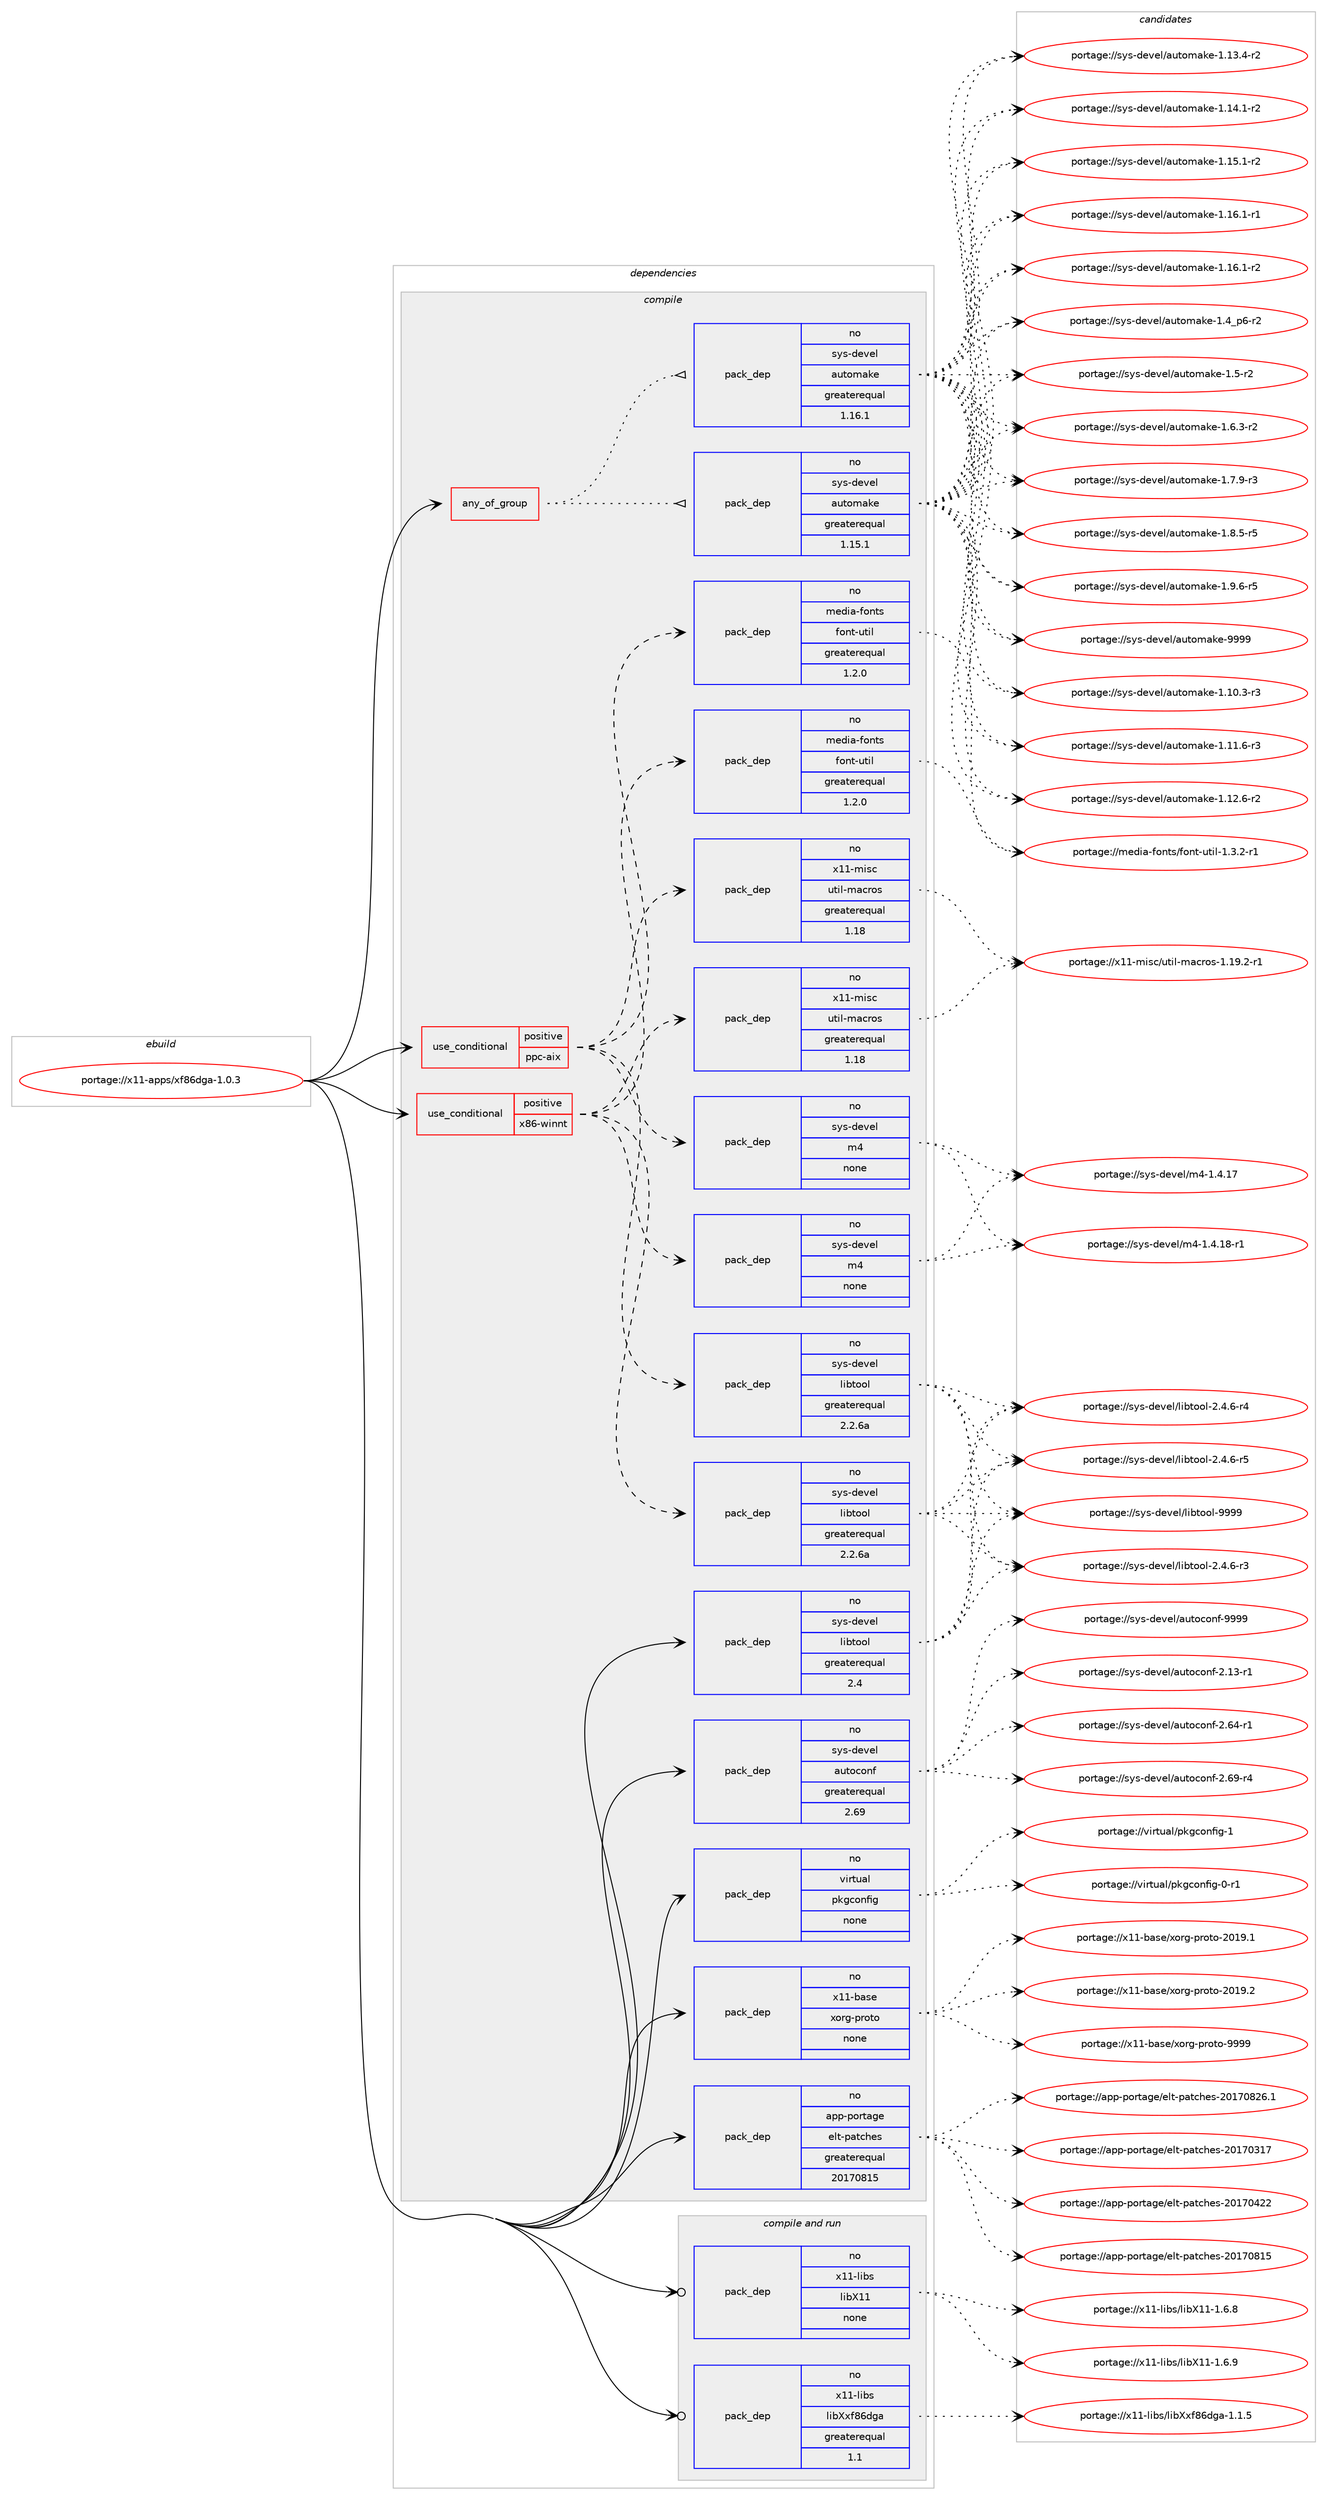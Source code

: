 digraph prolog {

# *************
# Graph options
# *************

newrank=true;
concentrate=true;
compound=true;
graph [rankdir=LR,fontname=Helvetica,fontsize=10,ranksep=1.5];#, ranksep=2.5, nodesep=0.2];
edge  [arrowhead=vee];
node  [fontname=Helvetica,fontsize=10];

# **********
# The ebuild
# **********

subgraph cluster_leftcol {
color=gray;
rank=same;
label=<<i>ebuild</i>>;
id [label="portage://x11-apps/xf86dga-1.0.3", color=red, width=4, href="../x11-apps/xf86dga-1.0.3.svg"];
}

# ****************
# The dependencies
# ****************

subgraph cluster_midcol {
color=gray;
label=<<i>dependencies</i>>;
subgraph cluster_compile {
fillcolor="#eeeeee";
style=filled;
label=<<i>compile</i>>;
subgraph any7668 {
dependency446238 [label=<<TABLE BORDER="0" CELLBORDER="1" CELLSPACING="0" CELLPADDING="4"><TR><TD CELLPADDING="10">any_of_group</TD></TR></TABLE>>, shape=none, color=red];subgraph pack330822 {
dependency446239 [label=<<TABLE BORDER="0" CELLBORDER="1" CELLSPACING="0" CELLPADDING="4" WIDTH="220"><TR><TD ROWSPAN="6" CELLPADDING="30">pack_dep</TD></TR><TR><TD WIDTH="110">no</TD></TR><TR><TD>sys-devel</TD></TR><TR><TD>automake</TD></TR><TR><TD>greaterequal</TD></TR><TR><TD>1.16.1</TD></TR></TABLE>>, shape=none, color=blue];
}
dependency446238:e -> dependency446239:w [weight=20,style="dotted",arrowhead="oinv"];
subgraph pack330823 {
dependency446240 [label=<<TABLE BORDER="0" CELLBORDER="1" CELLSPACING="0" CELLPADDING="4" WIDTH="220"><TR><TD ROWSPAN="6" CELLPADDING="30">pack_dep</TD></TR><TR><TD WIDTH="110">no</TD></TR><TR><TD>sys-devel</TD></TR><TR><TD>automake</TD></TR><TR><TD>greaterequal</TD></TR><TR><TD>1.15.1</TD></TR></TABLE>>, shape=none, color=blue];
}
dependency446238:e -> dependency446240:w [weight=20,style="dotted",arrowhead="oinv"];
}
id:e -> dependency446238:w [weight=20,style="solid",arrowhead="vee"];
subgraph cond107463 {
dependency446241 [label=<<TABLE BORDER="0" CELLBORDER="1" CELLSPACING="0" CELLPADDING="4"><TR><TD ROWSPAN="3" CELLPADDING="10">use_conditional</TD></TR><TR><TD>positive</TD></TR><TR><TD>ppc-aix</TD></TR></TABLE>>, shape=none, color=red];
subgraph pack330824 {
dependency446242 [label=<<TABLE BORDER="0" CELLBORDER="1" CELLSPACING="0" CELLPADDING="4" WIDTH="220"><TR><TD ROWSPAN="6" CELLPADDING="30">pack_dep</TD></TR><TR><TD WIDTH="110">no</TD></TR><TR><TD>sys-devel</TD></TR><TR><TD>libtool</TD></TR><TR><TD>greaterequal</TD></TR><TR><TD>2.2.6a</TD></TR></TABLE>>, shape=none, color=blue];
}
dependency446241:e -> dependency446242:w [weight=20,style="dashed",arrowhead="vee"];
subgraph pack330825 {
dependency446243 [label=<<TABLE BORDER="0" CELLBORDER="1" CELLSPACING="0" CELLPADDING="4" WIDTH="220"><TR><TD ROWSPAN="6" CELLPADDING="30">pack_dep</TD></TR><TR><TD WIDTH="110">no</TD></TR><TR><TD>sys-devel</TD></TR><TR><TD>m4</TD></TR><TR><TD>none</TD></TR><TR><TD></TD></TR></TABLE>>, shape=none, color=blue];
}
dependency446241:e -> dependency446243:w [weight=20,style="dashed",arrowhead="vee"];
subgraph pack330826 {
dependency446244 [label=<<TABLE BORDER="0" CELLBORDER="1" CELLSPACING="0" CELLPADDING="4" WIDTH="220"><TR><TD ROWSPAN="6" CELLPADDING="30">pack_dep</TD></TR><TR><TD WIDTH="110">no</TD></TR><TR><TD>x11-misc</TD></TR><TR><TD>util-macros</TD></TR><TR><TD>greaterequal</TD></TR><TR><TD>1.18</TD></TR></TABLE>>, shape=none, color=blue];
}
dependency446241:e -> dependency446244:w [weight=20,style="dashed",arrowhead="vee"];
subgraph pack330827 {
dependency446245 [label=<<TABLE BORDER="0" CELLBORDER="1" CELLSPACING="0" CELLPADDING="4" WIDTH="220"><TR><TD ROWSPAN="6" CELLPADDING="30">pack_dep</TD></TR><TR><TD WIDTH="110">no</TD></TR><TR><TD>media-fonts</TD></TR><TR><TD>font-util</TD></TR><TR><TD>greaterequal</TD></TR><TR><TD>1.2.0</TD></TR></TABLE>>, shape=none, color=blue];
}
dependency446241:e -> dependency446245:w [weight=20,style="dashed",arrowhead="vee"];
}
id:e -> dependency446241:w [weight=20,style="solid",arrowhead="vee"];
subgraph cond107464 {
dependency446246 [label=<<TABLE BORDER="0" CELLBORDER="1" CELLSPACING="0" CELLPADDING="4"><TR><TD ROWSPAN="3" CELLPADDING="10">use_conditional</TD></TR><TR><TD>positive</TD></TR><TR><TD>x86-winnt</TD></TR></TABLE>>, shape=none, color=red];
subgraph pack330828 {
dependency446247 [label=<<TABLE BORDER="0" CELLBORDER="1" CELLSPACING="0" CELLPADDING="4" WIDTH="220"><TR><TD ROWSPAN="6" CELLPADDING="30">pack_dep</TD></TR><TR><TD WIDTH="110">no</TD></TR><TR><TD>sys-devel</TD></TR><TR><TD>libtool</TD></TR><TR><TD>greaterequal</TD></TR><TR><TD>2.2.6a</TD></TR></TABLE>>, shape=none, color=blue];
}
dependency446246:e -> dependency446247:w [weight=20,style="dashed",arrowhead="vee"];
subgraph pack330829 {
dependency446248 [label=<<TABLE BORDER="0" CELLBORDER="1" CELLSPACING="0" CELLPADDING="4" WIDTH="220"><TR><TD ROWSPAN="6" CELLPADDING="30">pack_dep</TD></TR><TR><TD WIDTH="110">no</TD></TR><TR><TD>sys-devel</TD></TR><TR><TD>m4</TD></TR><TR><TD>none</TD></TR><TR><TD></TD></TR></TABLE>>, shape=none, color=blue];
}
dependency446246:e -> dependency446248:w [weight=20,style="dashed",arrowhead="vee"];
subgraph pack330830 {
dependency446249 [label=<<TABLE BORDER="0" CELLBORDER="1" CELLSPACING="0" CELLPADDING="4" WIDTH="220"><TR><TD ROWSPAN="6" CELLPADDING="30">pack_dep</TD></TR><TR><TD WIDTH="110">no</TD></TR><TR><TD>x11-misc</TD></TR><TR><TD>util-macros</TD></TR><TR><TD>greaterequal</TD></TR><TR><TD>1.18</TD></TR></TABLE>>, shape=none, color=blue];
}
dependency446246:e -> dependency446249:w [weight=20,style="dashed",arrowhead="vee"];
subgraph pack330831 {
dependency446250 [label=<<TABLE BORDER="0" CELLBORDER="1" CELLSPACING="0" CELLPADDING="4" WIDTH="220"><TR><TD ROWSPAN="6" CELLPADDING="30">pack_dep</TD></TR><TR><TD WIDTH="110">no</TD></TR><TR><TD>media-fonts</TD></TR><TR><TD>font-util</TD></TR><TR><TD>greaterequal</TD></TR><TR><TD>1.2.0</TD></TR></TABLE>>, shape=none, color=blue];
}
dependency446246:e -> dependency446250:w [weight=20,style="dashed",arrowhead="vee"];
}
id:e -> dependency446246:w [weight=20,style="solid",arrowhead="vee"];
subgraph pack330832 {
dependency446251 [label=<<TABLE BORDER="0" CELLBORDER="1" CELLSPACING="0" CELLPADDING="4" WIDTH="220"><TR><TD ROWSPAN="6" CELLPADDING="30">pack_dep</TD></TR><TR><TD WIDTH="110">no</TD></TR><TR><TD>app-portage</TD></TR><TR><TD>elt-patches</TD></TR><TR><TD>greaterequal</TD></TR><TR><TD>20170815</TD></TR></TABLE>>, shape=none, color=blue];
}
id:e -> dependency446251:w [weight=20,style="solid",arrowhead="vee"];
subgraph pack330833 {
dependency446252 [label=<<TABLE BORDER="0" CELLBORDER="1" CELLSPACING="0" CELLPADDING="4" WIDTH="220"><TR><TD ROWSPAN="6" CELLPADDING="30">pack_dep</TD></TR><TR><TD WIDTH="110">no</TD></TR><TR><TD>sys-devel</TD></TR><TR><TD>autoconf</TD></TR><TR><TD>greaterequal</TD></TR><TR><TD>2.69</TD></TR></TABLE>>, shape=none, color=blue];
}
id:e -> dependency446252:w [weight=20,style="solid",arrowhead="vee"];
subgraph pack330834 {
dependency446253 [label=<<TABLE BORDER="0" CELLBORDER="1" CELLSPACING="0" CELLPADDING="4" WIDTH="220"><TR><TD ROWSPAN="6" CELLPADDING="30">pack_dep</TD></TR><TR><TD WIDTH="110">no</TD></TR><TR><TD>sys-devel</TD></TR><TR><TD>libtool</TD></TR><TR><TD>greaterequal</TD></TR><TR><TD>2.4</TD></TR></TABLE>>, shape=none, color=blue];
}
id:e -> dependency446253:w [weight=20,style="solid",arrowhead="vee"];
subgraph pack330835 {
dependency446254 [label=<<TABLE BORDER="0" CELLBORDER="1" CELLSPACING="0" CELLPADDING="4" WIDTH="220"><TR><TD ROWSPAN="6" CELLPADDING="30">pack_dep</TD></TR><TR><TD WIDTH="110">no</TD></TR><TR><TD>virtual</TD></TR><TR><TD>pkgconfig</TD></TR><TR><TD>none</TD></TR><TR><TD></TD></TR></TABLE>>, shape=none, color=blue];
}
id:e -> dependency446254:w [weight=20,style="solid",arrowhead="vee"];
subgraph pack330836 {
dependency446255 [label=<<TABLE BORDER="0" CELLBORDER="1" CELLSPACING="0" CELLPADDING="4" WIDTH="220"><TR><TD ROWSPAN="6" CELLPADDING="30">pack_dep</TD></TR><TR><TD WIDTH="110">no</TD></TR><TR><TD>x11-base</TD></TR><TR><TD>xorg-proto</TD></TR><TR><TD>none</TD></TR><TR><TD></TD></TR></TABLE>>, shape=none, color=blue];
}
id:e -> dependency446255:w [weight=20,style="solid",arrowhead="vee"];
}
subgraph cluster_compileandrun {
fillcolor="#eeeeee";
style=filled;
label=<<i>compile and run</i>>;
subgraph pack330837 {
dependency446256 [label=<<TABLE BORDER="0" CELLBORDER="1" CELLSPACING="0" CELLPADDING="4" WIDTH="220"><TR><TD ROWSPAN="6" CELLPADDING="30">pack_dep</TD></TR><TR><TD WIDTH="110">no</TD></TR><TR><TD>x11-libs</TD></TR><TR><TD>libX11</TD></TR><TR><TD>none</TD></TR><TR><TD></TD></TR></TABLE>>, shape=none, color=blue];
}
id:e -> dependency446256:w [weight=20,style="solid",arrowhead="odotvee"];
subgraph pack330838 {
dependency446257 [label=<<TABLE BORDER="0" CELLBORDER="1" CELLSPACING="0" CELLPADDING="4" WIDTH="220"><TR><TD ROWSPAN="6" CELLPADDING="30">pack_dep</TD></TR><TR><TD WIDTH="110">no</TD></TR><TR><TD>x11-libs</TD></TR><TR><TD>libXxf86dga</TD></TR><TR><TD>greaterequal</TD></TR><TR><TD>1.1</TD></TR></TABLE>>, shape=none, color=blue];
}
id:e -> dependency446257:w [weight=20,style="solid",arrowhead="odotvee"];
}
subgraph cluster_run {
fillcolor="#eeeeee";
style=filled;
label=<<i>run</i>>;
}
}

# **************
# The candidates
# **************

subgraph cluster_choices {
rank=same;
color=gray;
label=<<i>candidates</i>>;

subgraph choice330822 {
color=black;
nodesep=1;
choiceportage11512111545100101118101108479711711611110997107101454946494846514511451 [label="portage://sys-devel/automake-1.10.3-r3", color=red, width=4,href="../sys-devel/automake-1.10.3-r3.svg"];
choiceportage11512111545100101118101108479711711611110997107101454946494946544511451 [label="portage://sys-devel/automake-1.11.6-r3", color=red, width=4,href="../sys-devel/automake-1.11.6-r3.svg"];
choiceportage11512111545100101118101108479711711611110997107101454946495046544511450 [label="portage://sys-devel/automake-1.12.6-r2", color=red, width=4,href="../sys-devel/automake-1.12.6-r2.svg"];
choiceportage11512111545100101118101108479711711611110997107101454946495146524511450 [label="portage://sys-devel/automake-1.13.4-r2", color=red, width=4,href="../sys-devel/automake-1.13.4-r2.svg"];
choiceportage11512111545100101118101108479711711611110997107101454946495246494511450 [label="portage://sys-devel/automake-1.14.1-r2", color=red, width=4,href="../sys-devel/automake-1.14.1-r2.svg"];
choiceportage11512111545100101118101108479711711611110997107101454946495346494511450 [label="portage://sys-devel/automake-1.15.1-r2", color=red, width=4,href="../sys-devel/automake-1.15.1-r2.svg"];
choiceportage11512111545100101118101108479711711611110997107101454946495446494511449 [label="portage://sys-devel/automake-1.16.1-r1", color=red, width=4,href="../sys-devel/automake-1.16.1-r1.svg"];
choiceportage11512111545100101118101108479711711611110997107101454946495446494511450 [label="portage://sys-devel/automake-1.16.1-r2", color=red, width=4,href="../sys-devel/automake-1.16.1-r2.svg"];
choiceportage115121115451001011181011084797117116111109971071014549465295112544511450 [label="portage://sys-devel/automake-1.4_p6-r2", color=red, width=4,href="../sys-devel/automake-1.4_p6-r2.svg"];
choiceportage11512111545100101118101108479711711611110997107101454946534511450 [label="portage://sys-devel/automake-1.5-r2", color=red, width=4,href="../sys-devel/automake-1.5-r2.svg"];
choiceportage115121115451001011181011084797117116111109971071014549465446514511450 [label="portage://sys-devel/automake-1.6.3-r2", color=red, width=4,href="../sys-devel/automake-1.6.3-r2.svg"];
choiceportage115121115451001011181011084797117116111109971071014549465546574511451 [label="portage://sys-devel/automake-1.7.9-r3", color=red, width=4,href="../sys-devel/automake-1.7.9-r3.svg"];
choiceportage115121115451001011181011084797117116111109971071014549465646534511453 [label="portage://sys-devel/automake-1.8.5-r5", color=red, width=4,href="../sys-devel/automake-1.8.5-r5.svg"];
choiceportage115121115451001011181011084797117116111109971071014549465746544511453 [label="portage://sys-devel/automake-1.9.6-r5", color=red, width=4,href="../sys-devel/automake-1.9.6-r5.svg"];
choiceportage115121115451001011181011084797117116111109971071014557575757 [label="portage://sys-devel/automake-9999", color=red, width=4,href="../sys-devel/automake-9999.svg"];
dependency446239:e -> choiceportage11512111545100101118101108479711711611110997107101454946494846514511451:w [style=dotted,weight="100"];
dependency446239:e -> choiceportage11512111545100101118101108479711711611110997107101454946494946544511451:w [style=dotted,weight="100"];
dependency446239:e -> choiceportage11512111545100101118101108479711711611110997107101454946495046544511450:w [style=dotted,weight="100"];
dependency446239:e -> choiceportage11512111545100101118101108479711711611110997107101454946495146524511450:w [style=dotted,weight="100"];
dependency446239:e -> choiceportage11512111545100101118101108479711711611110997107101454946495246494511450:w [style=dotted,weight="100"];
dependency446239:e -> choiceportage11512111545100101118101108479711711611110997107101454946495346494511450:w [style=dotted,weight="100"];
dependency446239:e -> choiceportage11512111545100101118101108479711711611110997107101454946495446494511449:w [style=dotted,weight="100"];
dependency446239:e -> choiceportage11512111545100101118101108479711711611110997107101454946495446494511450:w [style=dotted,weight="100"];
dependency446239:e -> choiceportage115121115451001011181011084797117116111109971071014549465295112544511450:w [style=dotted,weight="100"];
dependency446239:e -> choiceportage11512111545100101118101108479711711611110997107101454946534511450:w [style=dotted,weight="100"];
dependency446239:e -> choiceportage115121115451001011181011084797117116111109971071014549465446514511450:w [style=dotted,weight="100"];
dependency446239:e -> choiceportage115121115451001011181011084797117116111109971071014549465546574511451:w [style=dotted,weight="100"];
dependency446239:e -> choiceportage115121115451001011181011084797117116111109971071014549465646534511453:w [style=dotted,weight="100"];
dependency446239:e -> choiceportage115121115451001011181011084797117116111109971071014549465746544511453:w [style=dotted,weight="100"];
dependency446239:e -> choiceportage115121115451001011181011084797117116111109971071014557575757:w [style=dotted,weight="100"];
}
subgraph choice330823 {
color=black;
nodesep=1;
choiceportage11512111545100101118101108479711711611110997107101454946494846514511451 [label="portage://sys-devel/automake-1.10.3-r3", color=red, width=4,href="../sys-devel/automake-1.10.3-r3.svg"];
choiceportage11512111545100101118101108479711711611110997107101454946494946544511451 [label="portage://sys-devel/automake-1.11.6-r3", color=red, width=4,href="../sys-devel/automake-1.11.6-r3.svg"];
choiceportage11512111545100101118101108479711711611110997107101454946495046544511450 [label="portage://sys-devel/automake-1.12.6-r2", color=red, width=4,href="../sys-devel/automake-1.12.6-r2.svg"];
choiceportage11512111545100101118101108479711711611110997107101454946495146524511450 [label="portage://sys-devel/automake-1.13.4-r2", color=red, width=4,href="../sys-devel/automake-1.13.4-r2.svg"];
choiceportage11512111545100101118101108479711711611110997107101454946495246494511450 [label="portage://sys-devel/automake-1.14.1-r2", color=red, width=4,href="../sys-devel/automake-1.14.1-r2.svg"];
choiceportage11512111545100101118101108479711711611110997107101454946495346494511450 [label="portage://sys-devel/automake-1.15.1-r2", color=red, width=4,href="../sys-devel/automake-1.15.1-r2.svg"];
choiceportage11512111545100101118101108479711711611110997107101454946495446494511449 [label="portage://sys-devel/automake-1.16.1-r1", color=red, width=4,href="../sys-devel/automake-1.16.1-r1.svg"];
choiceportage11512111545100101118101108479711711611110997107101454946495446494511450 [label="portage://sys-devel/automake-1.16.1-r2", color=red, width=4,href="../sys-devel/automake-1.16.1-r2.svg"];
choiceportage115121115451001011181011084797117116111109971071014549465295112544511450 [label="portage://sys-devel/automake-1.4_p6-r2", color=red, width=4,href="../sys-devel/automake-1.4_p6-r2.svg"];
choiceportage11512111545100101118101108479711711611110997107101454946534511450 [label="portage://sys-devel/automake-1.5-r2", color=red, width=4,href="../sys-devel/automake-1.5-r2.svg"];
choiceportage115121115451001011181011084797117116111109971071014549465446514511450 [label="portage://sys-devel/automake-1.6.3-r2", color=red, width=4,href="../sys-devel/automake-1.6.3-r2.svg"];
choiceportage115121115451001011181011084797117116111109971071014549465546574511451 [label="portage://sys-devel/automake-1.7.9-r3", color=red, width=4,href="../sys-devel/automake-1.7.9-r3.svg"];
choiceportage115121115451001011181011084797117116111109971071014549465646534511453 [label="portage://sys-devel/automake-1.8.5-r5", color=red, width=4,href="../sys-devel/automake-1.8.5-r5.svg"];
choiceportage115121115451001011181011084797117116111109971071014549465746544511453 [label="portage://sys-devel/automake-1.9.6-r5", color=red, width=4,href="../sys-devel/automake-1.9.6-r5.svg"];
choiceportage115121115451001011181011084797117116111109971071014557575757 [label="portage://sys-devel/automake-9999", color=red, width=4,href="../sys-devel/automake-9999.svg"];
dependency446240:e -> choiceportage11512111545100101118101108479711711611110997107101454946494846514511451:w [style=dotted,weight="100"];
dependency446240:e -> choiceportage11512111545100101118101108479711711611110997107101454946494946544511451:w [style=dotted,weight="100"];
dependency446240:e -> choiceportage11512111545100101118101108479711711611110997107101454946495046544511450:w [style=dotted,weight="100"];
dependency446240:e -> choiceportage11512111545100101118101108479711711611110997107101454946495146524511450:w [style=dotted,weight="100"];
dependency446240:e -> choiceportage11512111545100101118101108479711711611110997107101454946495246494511450:w [style=dotted,weight="100"];
dependency446240:e -> choiceportage11512111545100101118101108479711711611110997107101454946495346494511450:w [style=dotted,weight="100"];
dependency446240:e -> choiceportage11512111545100101118101108479711711611110997107101454946495446494511449:w [style=dotted,weight="100"];
dependency446240:e -> choiceportage11512111545100101118101108479711711611110997107101454946495446494511450:w [style=dotted,weight="100"];
dependency446240:e -> choiceportage115121115451001011181011084797117116111109971071014549465295112544511450:w [style=dotted,weight="100"];
dependency446240:e -> choiceportage11512111545100101118101108479711711611110997107101454946534511450:w [style=dotted,weight="100"];
dependency446240:e -> choiceportage115121115451001011181011084797117116111109971071014549465446514511450:w [style=dotted,weight="100"];
dependency446240:e -> choiceportage115121115451001011181011084797117116111109971071014549465546574511451:w [style=dotted,weight="100"];
dependency446240:e -> choiceportage115121115451001011181011084797117116111109971071014549465646534511453:w [style=dotted,weight="100"];
dependency446240:e -> choiceportage115121115451001011181011084797117116111109971071014549465746544511453:w [style=dotted,weight="100"];
dependency446240:e -> choiceportage115121115451001011181011084797117116111109971071014557575757:w [style=dotted,weight="100"];
}
subgraph choice330824 {
color=black;
nodesep=1;
choiceportage1151211154510010111810110847108105981161111111084550465246544511451 [label="portage://sys-devel/libtool-2.4.6-r3", color=red, width=4,href="../sys-devel/libtool-2.4.6-r3.svg"];
choiceportage1151211154510010111810110847108105981161111111084550465246544511452 [label="portage://sys-devel/libtool-2.4.6-r4", color=red, width=4,href="../sys-devel/libtool-2.4.6-r4.svg"];
choiceportage1151211154510010111810110847108105981161111111084550465246544511453 [label="portage://sys-devel/libtool-2.4.6-r5", color=red, width=4,href="../sys-devel/libtool-2.4.6-r5.svg"];
choiceportage1151211154510010111810110847108105981161111111084557575757 [label="portage://sys-devel/libtool-9999", color=red, width=4,href="../sys-devel/libtool-9999.svg"];
dependency446242:e -> choiceportage1151211154510010111810110847108105981161111111084550465246544511451:w [style=dotted,weight="100"];
dependency446242:e -> choiceportage1151211154510010111810110847108105981161111111084550465246544511452:w [style=dotted,weight="100"];
dependency446242:e -> choiceportage1151211154510010111810110847108105981161111111084550465246544511453:w [style=dotted,weight="100"];
dependency446242:e -> choiceportage1151211154510010111810110847108105981161111111084557575757:w [style=dotted,weight="100"];
}
subgraph choice330825 {
color=black;
nodesep=1;
choiceportage11512111545100101118101108471095245494652464955 [label="portage://sys-devel/m4-1.4.17", color=red, width=4,href="../sys-devel/m4-1.4.17.svg"];
choiceportage115121115451001011181011084710952454946524649564511449 [label="portage://sys-devel/m4-1.4.18-r1", color=red, width=4,href="../sys-devel/m4-1.4.18-r1.svg"];
dependency446243:e -> choiceportage11512111545100101118101108471095245494652464955:w [style=dotted,weight="100"];
dependency446243:e -> choiceportage115121115451001011181011084710952454946524649564511449:w [style=dotted,weight="100"];
}
subgraph choice330826 {
color=black;
nodesep=1;
choiceportage1204949451091051159947117116105108451099799114111115454946495746504511449 [label="portage://x11-misc/util-macros-1.19.2-r1", color=red, width=4,href="../x11-misc/util-macros-1.19.2-r1.svg"];
dependency446244:e -> choiceportage1204949451091051159947117116105108451099799114111115454946495746504511449:w [style=dotted,weight="100"];
}
subgraph choice330827 {
color=black;
nodesep=1;
choiceportage109101100105974510211111011611547102111110116451171161051084549465146504511449 [label="portage://media-fonts/font-util-1.3.2-r1", color=red, width=4,href="../media-fonts/font-util-1.3.2-r1.svg"];
dependency446245:e -> choiceportage109101100105974510211111011611547102111110116451171161051084549465146504511449:w [style=dotted,weight="100"];
}
subgraph choice330828 {
color=black;
nodesep=1;
choiceportage1151211154510010111810110847108105981161111111084550465246544511451 [label="portage://sys-devel/libtool-2.4.6-r3", color=red, width=4,href="../sys-devel/libtool-2.4.6-r3.svg"];
choiceportage1151211154510010111810110847108105981161111111084550465246544511452 [label="portage://sys-devel/libtool-2.4.6-r4", color=red, width=4,href="../sys-devel/libtool-2.4.6-r4.svg"];
choiceportage1151211154510010111810110847108105981161111111084550465246544511453 [label="portage://sys-devel/libtool-2.4.6-r5", color=red, width=4,href="../sys-devel/libtool-2.4.6-r5.svg"];
choiceportage1151211154510010111810110847108105981161111111084557575757 [label="portage://sys-devel/libtool-9999", color=red, width=4,href="../sys-devel/libtool-9999.svg"];
dependency446247:e -> choiceportage1151211154510010111810110847108105981161111111084550465246544511451:w [style=dotted,weight="100"];
dependency446247:e -> choiceportage1151211154510010111810110847108105981161111111084550465246544511452:w [style=dotted,weight="100"];
dependency446247:e -> choiceportage1151211154510010111810110847108105981161111111084550465246544511453:w [style=dotted,weight="100"];
dependency446247:e -> choiceportage1151211154510010111810110847108105981161111111084557575757:w [style=dotted,weight="100"];
}
subgraph choice330829 {
color=black;
nodesep=1;
choiceportage11512111545100101118101108471095245494652464955 [label="portage://sys-devel/m4-1.4.17", color=red, width=4,href="../sys-devel/m4-1.4.17.svg"];
choiceportage115121115451001011181011084710952454946524649564511449 [label="portage://sys-devel/m4-1.4.18-r1", color=red, width=4,href="../sys-devel/m4-1.4.18-r1.svg"];
dependency446248:e -> choiceportage11512111545100101118101108471095245494652464955:w [style=dotted,weight="100"];
dependency446248:e -> choiceportage115121115451001011181011084710952454946524649564511449:w [style=dotted,weight="100"];
}
subgraph choice330830 {
color=black;
nodesep=1;
choiceportage1204949451091051159947117116105108451099799114111115454946495746504511449 [label="portage://x11-misc/util-macros-1.19.2-r1", color=red, width=4,href="../x11-misc/util-macros-1.19.2-r1.svg"];
dependency446249:e -> choiceportage1204949451091051159947117116105108451099799114111115454946495746504511449:w [style=dotted,weight="100"];
}
subgraph choice330831 {
color=black;
nodesep=1;
choiceportage109101100105974510211111011611547102111110116451171161051084549465146504511449 [label="portage://media-fonts/font-util-1.3.2-r1", color=red, width=4,href="../media-fonts/font-util-1.3.2-r1.svg"];
dependency446250:e -> choiceportage109101100105974510211111011611547102111110116451171161051084549465146504511449:w [style=dotted,weight="100"];
}
subgraph choice330832 {
color=black;
nodesep=1;
choiceportage97112112451121111141169710310147101108116451129711699104101115455048495548514955 [label="portage://app-portage/elt-patches-20170317", color=red, width=4,href="../app-portage/elt-patches-20170317.svg"];
choiceportage97112112451121111141169710310147101108116451129711699104101115455048495548525050 [label="portage://app-portage/elt-patches-20170422", color=red, width=4,href="../app-portage/elt-patches-20170422.svg"];
choiceportage97112112451121111141169710310147101108116451129711699104101115455048495548564953 [label="portage://app-portage/elt-patches-20170815", color=red, width=4,href="../app-portage/elt-patches-20170815.svg"];
choiceportage971121124511211111411697103101471011081164511297116991041011154550484955485650544649 [label="portage://app-portage/elt-patches-20170826.1", color=red, width=4,href="../app-portage/elt-patches-20170826.1.svg"];
dependency446251:e -> choiceportage97112112451121111141169710310147101108116451129711699104101115455048495548514955:w [style=dotted,weight="100"];
dependency446251:e -> choiceportage97112112451121111141169710310147101108116451129711699104101115455048495548525050:w [style=dotted,weight="100"];
dependency446251:e -> choiceportage97112112451121111141169710310147101108116451129711699104101115455048495548564953:w [style=dotted,weight="100"];
dependency446251:e -> choiceportage971121124511211111411697103101471011081164511297116991041011154550484955485650544649:w [style=dotted,weight="100"];
}
subgraph choice330833 {
color=black;
nodesep=1;
choiceportage1151211154510010111810110847971171161119911111010245504649514511449 [label="portage://sys-devel/autoconf-2.13-r1", color=red, width=4,href="../sys-devel/autoconf-2.13-r1.svg"];
choiceportage1151211154510010111810110847971171161119911111010245504654524511449 [label="portage://sys-devel/autoconf-2.64-r1", color=red, width=4,href="../sys-devel/autoconf-2.64-r1.svg"];
choiceportage1151211154510010111810110847971171161119911111010245504654574511452 [label="portage://sys-devel/autoconf-2.69-r4", color=red, width=4,href="../sys-devel/autoconf-2.69-r4.svg"];
choiceportage115121115451001011181011084797117116111991111101024557575757 [label="portage://sys-devel/autoconf-9999", color=red, width=4,href="../sys-devel/autoconf-9999.svg"];
dependency446252:e -> choiceportage1151211154510010111810110847971171161119911111010245504649514511449:w [style=dotted,weight="100"];
dependency446252:e -> choiceportage1151211154510010111810110847971171161119911111010245504654524511449:w [style=dotted,weight="100"];
dependency446252:e -> choiceportage1151211154510010111810110847971171161119911111010245504654574511452:w [style=dotted,weight="100"];
dependency446252:e -> choiceportage115121115451001011181011084797117116111991111101024557575757:w [style=dotted,weight="100"];
}
subgraph choice330834 {
color=black;
nodesep=1;
choiceportage1151211154510010111810110847108105981161111111084550465246544511451 [label="portage://sys-devel/libtool-2.4.6-r3", color=red, width=4,href="../sys-devel/libtool-2.4.6-r3.svg"];
choiceportage1151211154510010111810110847108105981161111111084550465246544511452 [label="portage://sys-devel/libtool-2.4.6-r4", color=red, width=4,href="../sys-devel/libtool-2.4.6-r4.svg"];
choiceportage1151211154510010111810110847108105981161111111084550465246544511453 [label="portage://sys-devel/libtool-2.4.6-r5", color=red, width=4,href="../sys-devel/libtool-2.4.6-r5.svg"];
choiceportage1151211154510010111810110847108105981161111111084557575757 [label="portage://sys-devel/libtool-9999", color=red, width=4,href="../sys-devel/libtool-9999.svg"];
dependency446253:e -> choiceportage1151211154510010111810110847108105981161111111084550465246544511451:w [style=dotted,weight="100"];
dependency446253:e -> choiceportage1151211154510010111810110847108105981161111111084550465246544511452:w [style=dotted,weight="100"];
dependency446253:e -> choiceportage1151211154510010111810110847108105981161111111084550465246544511453:w [style=dotted,weight="100"];
dependency446253:e -> choiceportage1151211154510010111810110847108105981161111111084557575757:w [style=dotted,weight="100"];
}
subgraph choice330835 {
color=black;
nodesep=1;
choiceportage11810511411611797108471121071039911111010210510345484511449 [label="portage://virtual/pkgconfig-0-r1", color=red, width=4,href="../virtual/pkgconfig-0-r1.svg"];
choiceportage1181051141161179710847112107103991111101021051034549 [label="portage://virtual/pkgconfig-1", color=red, width=4,href="../virtual/pkgconfig-1.svg"];
dependency446254:e -> choiceportage11810511411611797108471121071039911111010210510345484511449:w [style=dotted,weight="100"];
dependency446254:e -> choiceportage1181051141161179710847112107103991111101021051034549:w [style=dotted,weight="100"];
}
subgraph choice330836 {
color=black;
nodesep=1;
choiceportage1204949459897115101471201111141034511211411111611145504849574649 [label="portage://x11-base/xorg-proto-2019.1", color=red, width=4,href="../x11-base/xorg-proto-2019.1.svg"];
choiceportage1204949459897115101471201111141034511211411111611145504849574650 [label="portage://x11-base/xorg-proto-2019.2", color=red, width=4,href="../x11-base/xorg-proto-2019.2.svg"];
choiceportage120494945989711510147120111114103451121141111161114557575757 [label="portage://x11-base/xorg-proto-9999", color=red, width=4,href="../x11-base/xorg-proto-9999.svg"];
dependency446255:e -> choiceportage1204949459897115101471201111141034511211411111611145504849574649:w [style=dotted,weight="100"];
dependency446255:e -> choiceportage1204949459897115101471201111141034511211411111611145504849574650:w [style=dotted,weight="100"];
dependency446255:e -> choiceportage120494945989711510147120111114103451121141111161114557575757:w [style=dotted,weight="100"];
}
subgraph choice330837 {
color=black;
nodesep=1;
choiceportage120494945108105981154710810598884949454946544656 [label="portage://x11-libs/libX11-1.6.8", color=red, width=4,href="../x11-libs/libX11-1.6.8.svg"];
choiceportage120494945108105981154710810598884949454946544657 [label="portage://x11-libs/libX11-1.6.9", color=red, width=4,href="../x11-libs/libX11-1.6.9.svg"];
dependency446256:e -> choiceportage120494945108105981154710810598884949454946544656:w [style=dotted,weight="100"];
dependency446256:e -> choiceportage120494945108105981154710810598884949454946544657:w [style=dotted,weight="100"];
}
subgraph choice330838 {
color=black;
nodesep=1;
choiceportage12049494510810598115471081059888120102565410010397454946494653 [label="portage://x11-libs/libXxf86dga-1.1.5", color=red, width=4,href="../x11-libs/libXxf86dga-1.1.5.svg"];
dependency446257:e -> choiceportage12049494510810598115471081059888120102565410010397454946494653:w [style=dotted,weight="100"];
}
}

}
